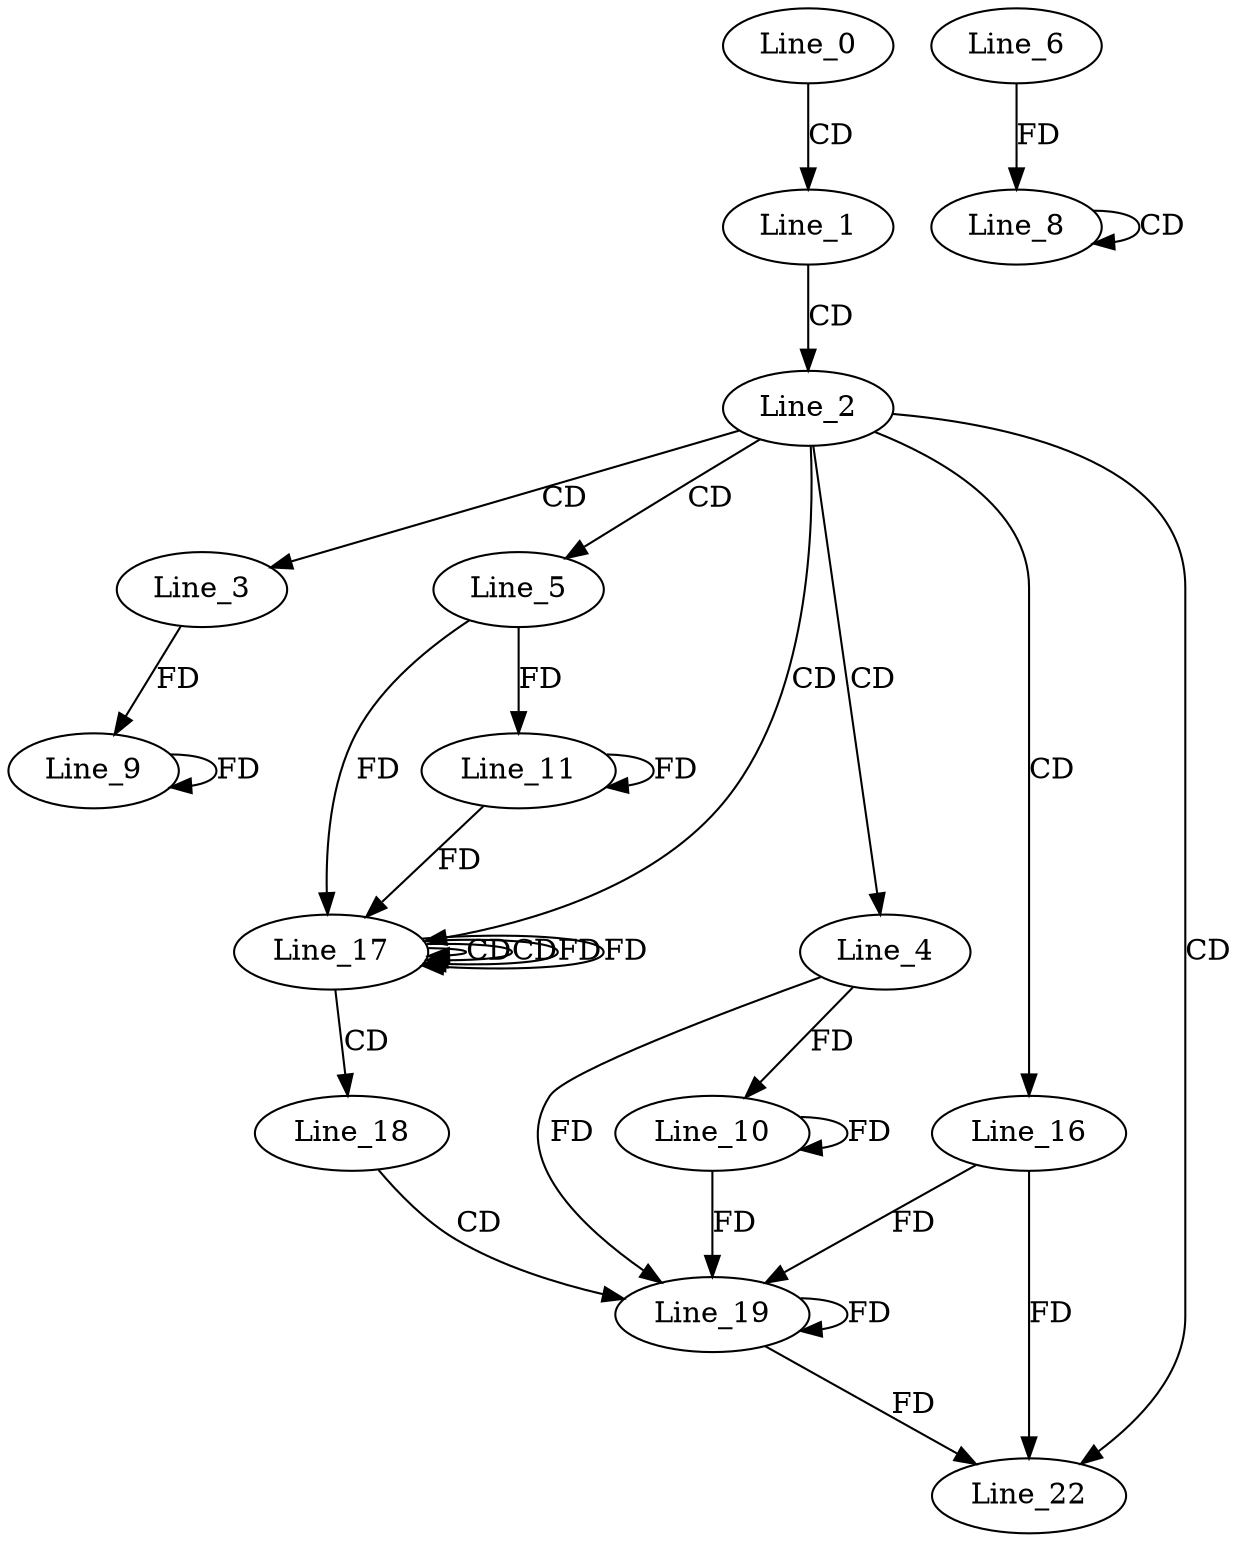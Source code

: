 digraph G {
  Line_0;
  Line_1;
  Line_2;
  Line_3;
  Line_4;
  Line_5;
  Line_8;
  Line_8;
  Line_6;
  Line_8;
  Line_9;
  Line_9;
  Line_10;
  Line_10;
  Line_11;
  Line_11;
  Line_16;
  Line_17;
  Line_17;
  Line_17;
  Line_18;
  Line_19;
  Line_22;
  Line_0 -> Line_1 [ label="CD" ];
  Line_1 -> Line_2 [ label="CD" ];
  Line_2 -> Line_3 [ label="CD" ];
  Line_2 -> Line_4 [ label="CD" ];
  Line_2 -> Line_5 [ label="CD" ];
  Line_8 -> Line_8 [ label="CD" ];
  Line_6 -> Line_8 [ label="FD" ];
  Line_3 -> Line_9 [ label="FD" ];
  Line_9 -> Line_9 [ label="FD" ];
  Line_4 -> Line_10 [ label="FD" ];
  Line_10 -> Line_10 [ label="FD" ];
  Line_5 -> Line_11 [ label="FD" ];
  Line_11 -> Line_11 [ label="FD" ];
  Line_2 -> Line_16 [ label="CD" ];
  Line_2 -> Line_17 [ label="CD" ];
  Line_17 -> Line_17 [ label="CD" ];
  Line_5 -> Line_17 [ label="FD" ];
  Line_11 -> Line_17 [ label="FD" ];
  Line_17 -> Line_17 [ label="CD" ];
  Line_17 -> Line_17 [ label="FD" ];
  Line_17 -> Line_18 [ label="CD" ];
  Line_18 -> Line_19 [ label="CD" ];
  Line_19 -> Line_19 [ label="FD" ];
  Line_16 -> Line_19 [ label="FD" ];
  Line_4 -> Line_19 [ label="FD" ];
  Line_10 -> Line_19 [ label="FD" ];
  Line_2 -> Line_22 [ label="CD" ];
  Line_19 -> Line_22 [ label="FD" ];
  Line_16 -> Line_22 [ label="FD" ];
  Line_17 -> Line_17 [ label="FD" ];
}
